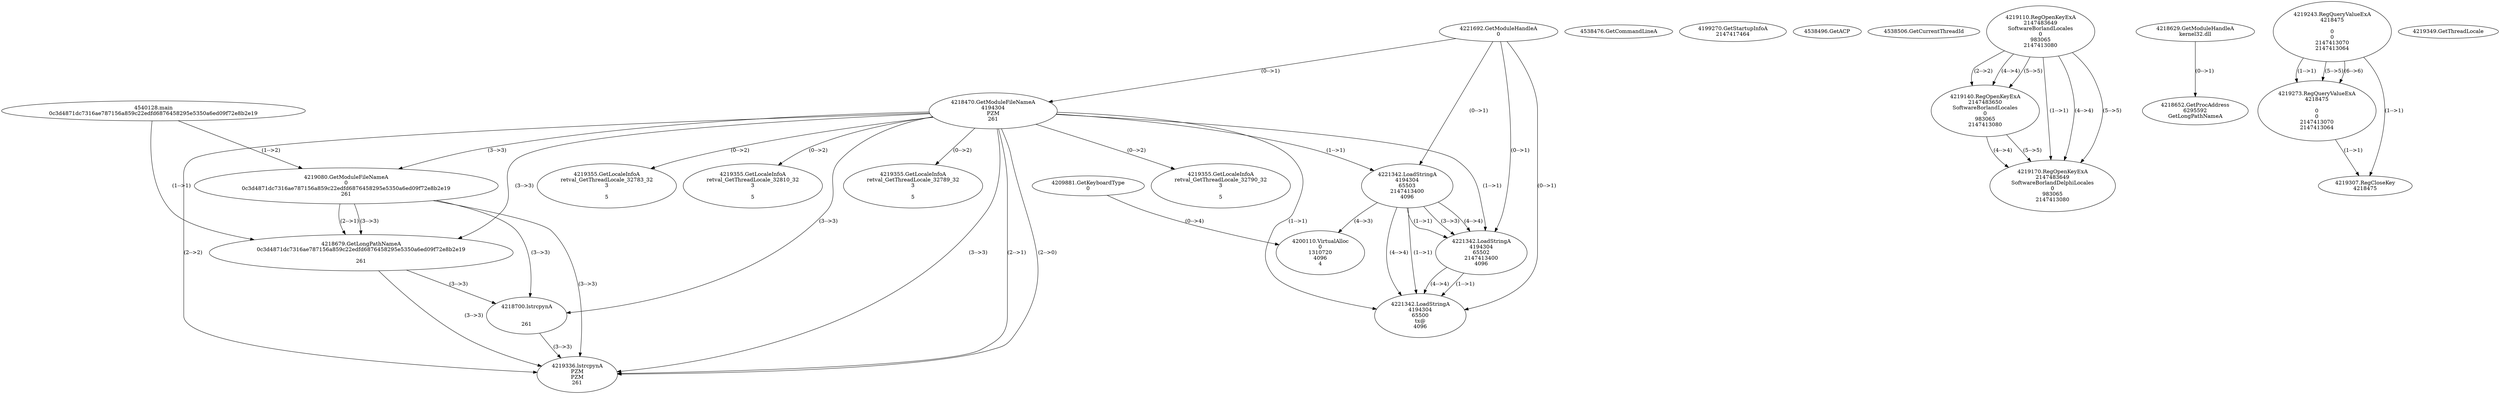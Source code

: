 // Global SCDG with merge call
digraph {
	0 [label="4540128.main
0c3d4871dc7316ae787156a859c22edfd6876458295e5350a6ed09f72e8b2e19"]
	1 [label="4221692.GetModuleHandleA
0"]
	2 [label="4209881.GetKeyboardType
0"]
	3 [label="4538476.GetCommandLineA
"]
	4 [label="4199270.GetStartupInfoA
2147417464"]
	5 [label="4538496.GetACP
"]
	6 [label="4538506.GetCurrentThreadId
"]
	7 [label="4218470.GetModuleFileNameA
4194304
PZM
261"]
	1 -> 7 [label="(0-->1)"]
	8 [label="4219080.GetModuleFileNameA
0
0c3d4871dc7316ae787156a859c22edfd6876458295e5350a6ed09f72e8b2e19
261"]
	0 -> 8 [label="(1-->2)"]
	7 -> 8 [label="(3-->3)"]
	9 [label="4219110.RegOpenKeyExA
2147483649
Software\Borland\Locales
0
983065
2147413080"]
	10 [label="4218629.GetModuleHandleA
kernel32.dll"]
	11 [label="4218652.GetProcAddress
6295592
GetLongPathNameA"]
	10 -> 11 [label="(0-->1)"]
	12 [label="4218679.GetLongPathNameA
0c3d4871dc7316ae787156a859c22edfd6876458295e5350a6ed09f72e8b2e19

261"]
	0 -> 12 [label="(1-->1)"]
	8 -> 12 [label="(2-->1)"]
	7 -> 12 [label="(3-->3)"]
	8 -> 12 [label="(3-->3)"]
	13 [label="4218700.lstrcpynA


261"]
	7 -> 13 [label="(3-->3)"]
	8 -> 13 [label="(3-->3)"]
	12 -> 13 [label="(3-->3)"]
	14 [label="4219243.RegQueryValueExA
4218475

0
0
2147413070
2147413064"]
	15 [label="4219273.RegQueryValueExA
4218475

0
0
2147413070
2147413064"]
	14 -> 15 [label="(1-->1)"]
	14 -> 15 [label="(5-->5)"]
	14 -> 15 [label="(6-->6)"]
	16 [label="4219307.RegCloseKey
4218475"]
	14 -> 16 [label="(1-->1)"]
	15 -> 16 [label="(1-->1)"]
	17 [label="4219336.lstrcpynA
PZM
PZM
261"]
	7 -> 17 [label="(2-->1)"]
	7 -> 17 [label="(2-->2)"]
	7 -> 17 [label="(3-->3)"]
	8 -> 17 [label="(3-->3)"]
	12 -> 17 [label="(3-->3)"]
	13 -> 17 [label="(3-->3)"]
	7 -> 17 [label="(2-->0)"]
	18 [label="4219349.GetThreadLocale
"]
	19 [label="4219355.GetLocaleInfoA
retval_GetThreadLocale_32790_32
3

5"]
	7 -> 19 [label="(0-->2)"]
	20 [label="4221342.LoadStringA
4194304
65503
2147413400
4096"]
	1 -> 20 [label="(0-->1)"]
	7 -> 20 [label="(1-->1)"]
	21 [label="4219355.GetLocaleInfoA
retval_GetThreadLocale_32783_32
3

5"]
	7 -> 21 [label="(0-->2)"]
	22 [label="4219140.RegOpenKeyExA
2147483650
Software\Borland\Locales
0
983065
2147413080"]
	9 -> 22 [label="(2-->2)"]
	9 -> 22 [label="(4-->4)"]
	9 -> 22 [label="(5-->5)"]
	23 [label="4219355.GetLocaleInfoA
retval_GetThreadLocale_32810_32
3

5"]
	7 -> 23 [label="(0-->2)"]
	24 [label="4219170.RegOpenKeyExA
2147483649
Software\Borland\Delphi\Locales
0
983065
2147413080"]
	9 -> 24 [label="(1-->1)"]
	9 -> 24 [label="(4-->4)"]
	22 -> 24 [label="(4-->4)"]
	9 -> 24 [label="(5-->5)"]
	22 -> 24 [label="(5-->5)"]
	25 [label="4219355.GetLocaleInfoA
retval_GetThreadLocale_32789_32
3

5"]
	7 -> 25 [label="(0-->2)"]
	26 [label="4200110.VirtualAlloc
0
1310720
4096
4"]
	20 -> 26 [label="(4-->3)"]
	2 -> 26 [label="(0-->4)"]
	27 [label="4221342.LoadStringA
4194304
65502
2147413400
4096"]
	1 -> 27 [label="(0-->1)"]
	7 -> 27 [label="(1-->1)"]
	20 -> 27 [label="(1-->1)"]
	20 -> 27 [label="(3-->3)"]
	20 -> 27 [label="(4-->4)"]
	28 [label="4221342.LoadStringA
4194304
65500
tx@
4096"]
	1 -> 28 [label="(0-->1)"]
	7 -> 28 [label="(1-->1)"]
	20 -> 28 [label="(1-->1)"]
	27 -> 28 [label="(1-->1)"]
	20 -> 28 [label="(4-->4)"]
	27 -> 28 [label="(4-->4)"]
}

